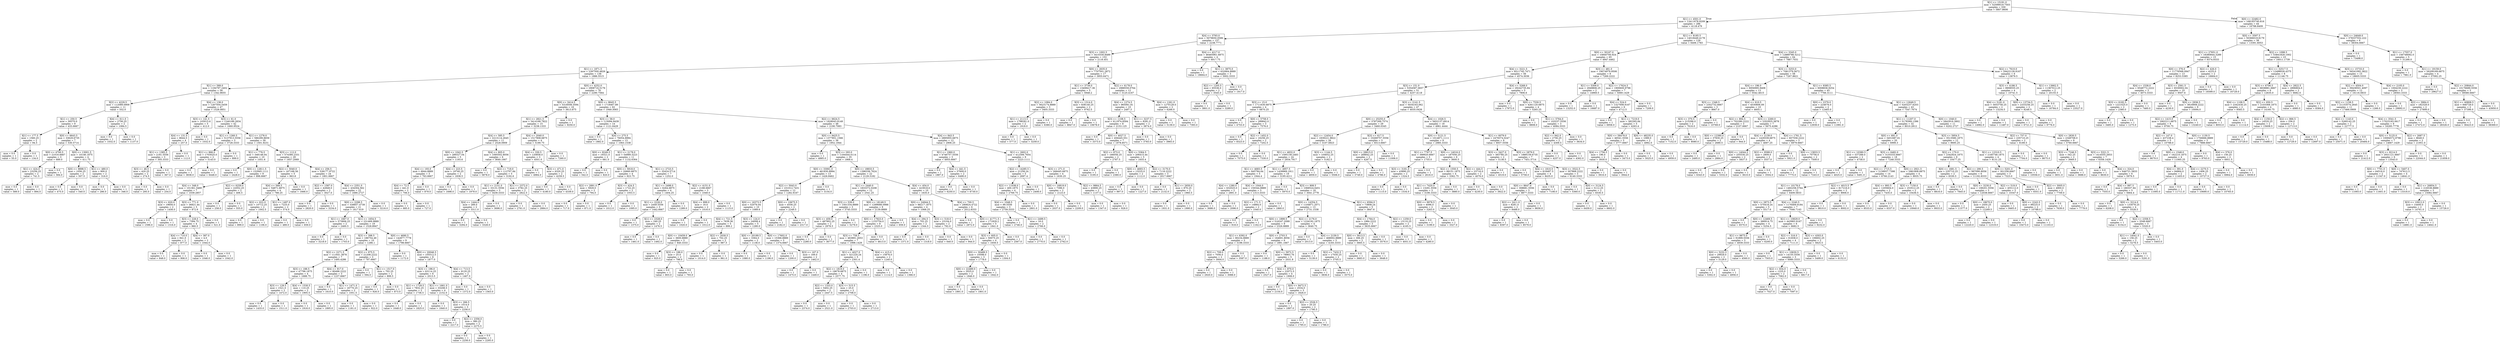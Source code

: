 digraph Tree {
node [shape=box] ;
0 [label="X[1] <= 15191.0\nmse = 52599019.7503\nsamples = 330\nvalue = 5807.8606"] ;
1 [label="X[1] <= 4501.0\nmse = 13411678.9209\nsamples = 286\nvalue = 4118.479"] ;
0 -> 1 [labeldistance=2.5, labelangle=45, headlabel="True"] ;
2 [label="X[4] <= 3793.0\nmse = 5079650.0586\nsamples = 157\nvalue = 2238.7771"] ;
1 -> 2 ;
3 [label="X[3] <= 1002.5\nmse = 3410330.8489\nsamples = 153\nvalue = 2116.451"] ;
2 -> 3 ;
4 [label="X[1] <= 1871.5\nmse = 2397500.4826\nsamples = 136\nvalue = 1886.5515"] ;
3 -> 4 ;
5 [label="X[1] <= 589.0\nmse = 1194797.2402\nsamples = 58\nvalue = 1342.9655"] ;
4 -> 5 ;
6 [label="X[2] <= 4229.5\nmse = 112089.0909\nsamples = 11\nvalue = 552.0"] ;
5 -> 6 ;
7 [label="X[1] <= 250.5\nmse = 59370.0\nsamples = 9\nvalue = 433.6667"] ;
6 -> 7 ;
8 [label="X[1] <= 177.5\nmse = 1560.25\nsamples = 2\nvalue = 94.5"] ;
7 -> 8 ;
9 [label="mse = 0.0\nsamples = 1\nvalue = 55.0"] ;
8 -> 9 ;
10 [label="mse = 0.0\nsamples = 1\nvalue = 134.0"] ;
8 -> 10 ;
11 [label="X[0] <= 6643.5\nmse = 33629.6735\nsamples = 7\nvalue = 530.5714"] ;
7 -> 11 ;
12 [label="X[0] <= 4700.5\nmse = 21016.6667\nsamples = 3\nvalue = 689.0"] ;
11 -> 12 ;
13 [label="X[1] <= 424.0\nmse = 23256.25\nsamples = 2\nvalue = 741.5"] ;
12 -> 13 ;
14 [label="mse = 0.0\nsamples = 1\nvalue = 589.0"] ;
13 -> 14 ;
15 [label="mse = 0.0\nsamples = 1\nvalue = 894.0"] ;
13 -> 15 ;
16 [label="mse = 0.0\nsamples = 1\nvalue = 584.0"] ;
12 -> 16 ;
17 [label="X[0] <= 13001.5\nmse = 10146.1875\nsamples = 4\nvalue = 411.75"] ;
11 -> 17 ;
18 [label="X[0] <= 9898.5\nmse = 1056.25\nsamples = 2\nvalue = 507.5"] ;
17 -> 18 ;
19 [label="mse = 0.0\nsamples = 1\nvalue = 475.0"] ;
18 -> 19 ;
20 [label="mse = 0.0\nsamples = 1\nvalue = 540.0"] ;
18 -> 20 ;
21 [label="X[1] <= 480.0\nmse = 900.0\nsamples = 2\nvalue = 316.0"] ;
17 -> 21 ;
22 [label="mse = 0.0\nsamples = 1\nvalue = 286.0"] ;
21 -> 22 ;
23 [label="mse = 0.0\nsamples = 1\nvalue = 346.0"] ;
21 -> 23 ;
24 [label="X[4] <= 611.0\nmse = 2756.25\nsamples = 2\nvalue = 1084.5"] ;
6 -> 24 ;
25 [label="mse = 0.0\nsamples = 1\nvalue = 1032.0"] ;
24 -> 25 ;
26 [label="mse = 0.0\nsamples = 1\nvalue = 1137.0"] ;
24 -> 26 ;
27 [label="X[4] <= 138.0\nmse = 1267504.5459\nsamples = 47\nvalue = 1528.0851"] ;
5 -> 27 ;
28 [label="X[3] <= 141.5\nmse = 103015.6\nsamples = 5\nvalue = 412.0"] ;
27 -> 28 ;
29 [label="X[4] <= 131.0\nmse = 8644.5\nsamples = 4\nvalue = 257.0"] ;
28 -> 29 ;
30 [label="X[1] <= 1385.5\nmse = 2181.5556\nsamples = 3\nvalue = 305.3333"] ;
29 -> 30 ;
31 [label="X[3] <= 48.5\nmse = 420.25\nsamples = 2\nvalue = 274.5"] ;
30 -> 31 ;
32 [label="mse = 0.0\nsamples = 1\nvalue = 295.0"] ;
31 -> 32 ;
33 [label="mse = 0.0\nsamples = 1\nvalue = 254.0"] ;
31 -> 33 ;
34 [label="mse = 0.0\nsamples = 1\nvalue = 367.0"] ;
30 -> 34 ;
35 [label="mse = 0.0\nsamples = 1\nvalue = 112.0"] ;
29 -> 35 ;
36 [label="mse = 0.0\nsamples = 1\nvalue = 1032.0"] ;
28 -> 36 ;
37 [label="X[3] <= 61.0\nmse = 1240189.2834\nsamples = 42\nvalue = 1660.9524"] ;
27 -> 37 ;
38 [label="X[1] <= 1260.5\nmse = 5137913.5556\nsamples = 3\nvalue = 3728.3333"] ;
37 -> 38 ;
39 [label="X[1] <= 866.0\nmse = 1703025.0\nsamples = 2\nvalue = 5143.0"] ;
38 -> 39 ;
40 [label="mse = 0.0\nsamples = 1\nvalue = 3838.0"] ;
39 -> 40 ;
41 [label="mse = 0.0\nsamples = 1\nvalue = 6448.0"] ;
39 -> 41 ;
42 [label="mse = 0.0\nsamples = 1\nvalue = 899.0"] ;
38 -> 42 ;
43 [label="X[1] <= 1278.0\nmse = 586299.8659\nsamples = 39\nvalue = 1501.9231"] ;
37 -> 43 ;
44 [label="X[1] <= 776.5\nmse = 348148.04\nsamples = 10\nvalue = 1051.6"] ;
43 -> 44 ;
45 [label="mse = 0.0\nsamples = 1\nvalue = 2428.0"] ;
44 -> 45 ;
46 [label="X[0] <= 12811.5\nmse = 152945.1111\nsamples = 9\nvalue = 898.6667"] ;
44 -> 46 ;
47 [label="X[4] <= 348.0\nmse = 101361.3469\nsamples = 7\nvalue = 1039.2857"] ;
46 -> 47 ;
48 [label="X[3] <= 620.0\nmse = 19600.0\nsamples = 2\nvalue = 1456.0"] ;
47 -> 48 ;
49 [label="mse = 0.0\nsamples = 1\nvalue = 1596.0"] ;
48 -> 49 ;
50 [label="mse = 0.0\nsamples = 1\nvalue = 1316.0"] ;
48 -> 50 ;
51 [label="X[3] <= 771.0\nmse = 36821.44\nsamples = 5\nvalue = 872.6"] ;
47 -> 51 ;
52 [label="X[3] <= 228.0\nmse = 7394.75\nsamples = 4\nvalue = 960.5"] ;
51 -> 52 ;
53 [label="X[4] <= 710.0\nmse = 841.0\nsamples = 2\nvalue = 877.0"] ;
52 -> 53 ;
54 [label="mse = 0.0\nsamples = 1\nvalue = 848.0"] ;
53 -> 54 ;
55 [label="mse = 0.0\nsamples = 1\nvalue = 906.0"] ;
53 -> 55 ;
56 [label="X[4] <= 387.0\nmse = 4.0\nsamples = 2\nvalue = 1044.0"] ;
52 -> 56 ;
57 [label="mse = 0.0\nsamples = 1\nvalue = 1046.0"] ;
56 -> 57 ;
58 [label="mse = 0.0\nsamples = 1\nvalue = 1042.0"] ;
56 -> 58 ;
59 [label="mse = 0.0\nsamples = 1\nvalue = 521.0"] ;
51 -> 59 ;
60 [label="X[2] <= 6259.0\nmse = 22052.25\nsamples = 2\nvalue = 406.5"] ;
46 -> 60 ;
61 [label="mse = 0.0\nsamples = 1\nvalue = 258.0"] ;
60 -> 61 ;
62 [label="mse = 0.0\nsamples = 1\nvalue = 555.0"] ;
60 -> 62 ;
63 [label="X[3] <= 112.0\nmse = 574380.2331\nsamples = 29\nvalue = 1657.2069"] ;
43 -> 63 ;
64 [label="X[2] <= 5040.0\nmse = 167168.56\nsamples = 5\nvalue = 963.8"] ;
63 -> 64 ;
65 [label="X[4] <= 568.5\nmse = 54871.6875\nsamples = 4\nvalue = 788.25"] ;
64 -> 65 ;
66 [label="X[2] <= 622.0\nmse = 10712.25\nsamples = 2\nvalue = 1002.5"] ;
65 -> 66 ;
67 [label="mse = 0.0\nsamples = 1\nvalue = 899.0"] ;
66 -> 67 ;
68 [label="mse = 0.0\nsamples = 1\nvalue = 1106.0"] ;
66 -> 68 ;
69 [label="X[1] <= 1497.0\nmse = 7225.0\nsamples = 2\nvalue = 574.0"] ;
65 -> 69 ;
70 [label="mse = 0.0\nsamples = 1\nvalue = 489.0"] ;
69 -> 70 ;
71 [label="mse = 0.0\nsamples = 1\nvalue = 659.0"] ;
69 -> 71 ;
72 [label="mse = 0.0\nsamples = 1\nvalue = 1666.0"] ;
64 -> 72 ;
73 [label="X[4] <= 256.5\nmse = 538177.9722\nsamples = 24\nvalue = 1801.6667"] ;
63 -> 73 ;
74 [label="X[2] <= 1587.0\nmse = 42849.0\nsamples = 2\nvalue = 3027.0"] ;
73 -> 74 ;
75 [label="mse = 0.0\nsamples = 1\nvalue = 2820.0"] ;
74 -> 75 ;
76 [label="mse = 0.0\nsamples = 1\nvalue = 3234.0"] ;
74 -> 76 ;
77 [label="X[4] <= 2351.0\nmse = 434304.562\nsamples = 22\nvalue = 1690.2727"] ;
73 -> 77 ;
78 [label="X[0] <= 2298.5\nmse = 338857.4739\nsamples = 21\nvalue = 1617.619"] ;
77 -> 78 ;
79 [label="X[1] <= 1667.0\nmse = 573806.25\nsamples = 2\nvalue = 2460.5"] ;
78 -> 79 ;
80 [label="mse = 0.0\nsamples = 1\nvalue = 3218.0"] ;
79 -> 80 ;
81 [label="mse = 0.0\nsamples = 1\nvalue = 1703.0"] ;
79 -> 81 ;
82 [label="X[1] <= 1654.5\nmse = 231469.9889\nsamples = 19\nvalue = 1528.8947"] ;
78 -> 82 ;
83 [label="X[3] <= 398.5\nmse = 186754.49\nsamples = 10\nvalue = 1286.1"] ;
82 -> 83 ;
84 [label="X[2] <= 2271.5\nmse = 111641.3878\nsamples = 7\nvalue = 1495.4286"] ;
83 -> 84 ;
85 [label="X[3] <= 188.5\nmse = 47796.1875\nsamples = 4\nvalue = 1688.75"] ;
84 -> 85 ;
86 [label="X[3] <= 129.5\nmse = 1521.0\nsamples = 2\nvalue = 1472.0"] ;
85 -> 86 ;
87 [label="mse = 0.0\nsamples = 1\nvalue = 1433.0"] ;
86 -> 87 ;
88 [label="mse = 0.0\nsamples = 1\nvalue = 1511.0"] ;
86 -> 88 ;
89 [label="X[4] <= 1530.5\nmse = 110.25\nsamples = 2\nvalue = 1905.5"] ;
85 -> 89 ;
90 [label="mse = 0.0\nsamples = 1\nvalue = 1916.0"] ;
89 -> 90 ;
91 [label="mse = 0.0\nsamples = 1\nvalue = 1895.0"] ;
89 -> 91 ;
92 [label="X[4] <= 917.0\nmse = 80496.2222\nsamples = 3\nvalue = 1237.6667"] ;
84 -> 92 ;
93 [label="mse = 0.0\nsamples = 1\nvalue = 1610.0"] ;
92 -> 93 ;
94 [label="X[1] <= 1471.0\nmse = 16770.25\nsamples = 2\nvalue = 1051.5"] ;
92 -> 94 ;
95 [label="mse = 0.0\nsamples = 1\nvalue = 1181.0"] ;
94 -> 95 ;
96 [label="mse = 0.0\nsamples = 1\nvalue = 922.0"] ;
94 -> 96 ;
97 [label="X[2] <= 975.5\nmse = 21208.2222\nsamples = 3\nvalue = 797.6667"] ;
83 -> 97 ;
98 [label="mse = 0.0\nsamples = 1\nvalue = 594.0"] ;
97 -> 98 ;
99 [label="X[1] <= 1517.0\nmse = 702.25\nsamples = 2\nvalue = 899.5"] ;
97 -> 99 ;
100 [label="mse = 0.0\nsamples = 1\nvalue = 926.0"] ;
99 -> 100 ;
101 [label="mse = 0.0\nsamples = 1\nvalue = 873.0"] ;
99 -> 101 ;
102 [label="X[0] <= 4690.5\nmse = 142877.7778\nsamples = 9\nvalue = 1798.6667"] ;
82 -> 102 ;
103 [label="mse = 0.0\nsamples = 1\nvalue = 1172.0"] ;
102 -> 103 ;
104 [label="X[0] <= 20046.5\nmse = 105512.5\nsamples = 8\nvalue = 1877.0"] ;
102 -> 104 ;
105 [label="X[3] <= 196.0\nmse = 63114.25\nsamples = 6\nvalue = 2013.5"] ;
104 -> 105 ;
106 [label="X[1] <= 1729.5\nmse = 7832.25\nsamples = 2\nvalue = 1736.5"] ;
105 -> 106 ;
107 [label="mse = 0.0\nsamples = 1\nvalue = 1648.0"] ;
106 -> 107 ;
108 [label="mse = 0.0\nsamples = 1\nvalue = 1825.0"] ;
106 -> 108 ;
109 [label="X[1] <= 1661.0\nmse = 33208.5\nsamples = 4\nvalue = 2152.0"] ;
105 -> 109 ;
110 [label="mse = 0.0\nsamples = 1\nvalue = 1840.0"] ;
109 -> 110 ;
111 [label="X[3] <= 266.5\nmse = 1014.0\nsamples = 3\nvalue = 2256.0"] ;
109 -> 111 ;
112 [label="mse = 0.0\nsamples = 1\nvalue = 2217.0"] ;
111 -> 112 ;
113 [label="X[2] <= 2356.0\nmse = 380.25\nsamples = 2\nvalue = 2275.5"] ;
111 -> 113 ;
114 [label="mse = 0.0\nsamples = 1\nvalue = 2256.0"] ;
113 -> 114 ;
115 [label="mse = 0.0\nsamples = 1\nvalue = 2295.0"] ;
113 -> 115 ;
116 [label="X[4] <= 713.5\nmse = 9120.25\nsamples = 2\nvalue = 1467.5"] ;
104 -> 116 ;
117 [label="mse = 0.0\nsamples = 1\nvalue = 1372.0"] ;
116 -> 117 ;
118 [label="mse = 0.0\nsamples = 1\nvalue = 1563.0"] ;
116 -> 118 ;
119 [label="mse = 0.0\nsamples = 1\nvalue = 3216.0"] ;
77 -> 119 ;
120 [label="X[0] <= 4252.0\nmse = 2908716.5176\nsamples = 78\nvalue = 2290.7564"] ;
4 -> 120 ;
121 [label="X[0] <= 3414.5\nmse = 5318508.3594\nsamples = 16\nvalue = 3613.875"] ;
120 -> 121 ;
122 [label="X[1] <= 2821.5\nmse = 3414166.7822\nsamples = 15\nvalue = 3238.1333"] ;
121 -> 122 ;
123 [label="X[4] <= 585.5\nmse = 2213114.2645\nsamples = 11\nvalue = 2528.0909"] ;
122 -> 123 ;
124 [label="X[0] <= 1042.5\nmse = 289327.04\nsamples = 5\nvalue = 1193.6"] ;
123 -> 124 ;
125 [label="X[4] <= 193.0\nmse = 6944.8889\nsamples = 3\nvalue = 763.6667"] ;
124 -> 125 ;
126 [label="X[4] <= 72.5\nmse = 441.0\nsamples = 2\nvalue = 706.0"] ;
125 -> 126 ;
127 [label="mse = 0.0\nsamples = 1\nvalue = 685.0"] ;
126 -> 127 ;
128 [label="mse = 0.0\nsamples = 1\nvalue = 727.0"] ;
126 -> 128 ;
129 [label="mse = 0.0\nsamples = 1\nvalue = 879.0"] ;
125 -> 129 ;
130 [label="X[4] <= 223.5\nmse = 19740.25\nsamples = 2\nvalue = 1838.5"] ;
124 -> 130 ;
131 [label="mse = 0.0\nsamples = 1\nvalue = 1698.0"] ;
130 -> 131 ;
132 [label="mse = 0.0\nsamples = 1\nvalue = 1979.0"] ;
130 -> 132 ;
133 [label="X[4] <= 805.0\nmse = 1095502.8056\nsamples = 6\nvalue = 3640.1667"] ;
123 -> 133 ;
134 [label="mse = 0.0\nsamples = 1\nvalue = 5878.0"] ;
133 -> 134 ;
135 [label="X[2] <= 719.0\nmse = 112707.84\nsamples = 5\nvalue = 3192.6"] ;
133 -> 135 ;
136 [label="X[1] <= 2151.0\nmse = 33131.5556\nsamples = 3\nvalue = 3439.3333"] ;
135 -> 136 ;
137 [label="X[4] <= 1444.0\nmse = 289.0\nsamples = 2\nvalue = 3311.0"] ;
136 -> 137 ;
138 [label="mse = 0.0\nsamples = 1\nvalue = 3294.0"] ;
137 -> 138 ;
139 [label="mse = 0.0\nsamples = 1\nvalue = 3328.0"] ;
137 -> 139 ;
140 [label="mse = 0.0\nsamples = 1\nvalue = 3696.0"] ;
136 -> 140 ;
141 [label="X[1] <= 2372.0\nmse = 3782.25\nsamples = 2\nvalue = 2822.5"] ;
135 -> 141 ;
142 [label="mse = 0.0\nsamples = 1\nvalue = 2761.0"] ;
141 -> 142 ;
143 [label="mse = 0.0\nsamples = 1\nvalue = 2884.0"] ;
141 -> 143 ;
144 [label="X[4] <= 2040.0\nmse = 1517908.6875\nsamples = 4\nvalue = 5190.75"] ;
122 -> 144 ;
145 [label="X[4] <= 330.5\nmse = 120858.0\nsamples = 3\nvalue = 4501.0"] ;
144 -> 145 ;
146 [label="mse = 0.0\nsamples = 1\nvalue = 4984.0"] ;
145 -> 146 ;
147 [label="X[3] <= 471.0\nmse = 6320.25\nsamples = 2\nvalue = 4259.5"] ;
145 -> 147 ;
148 [label="mse = 0.0\nsamples = 1\nvalue = 4180.0"] ;
147 -> 148 ;
149 [label="mse = 0.0\nsamples = 1\nvalue = 4339.0"] ;
147 -> 149 ;
150 [label="mse = 0.0\nsamples = 1\nvalue = 7260.0"] ;
144 -> 150 ;
151 [label="mse = 0.0\nsamples = 1\nvalue = 9250.0"] ;
121 -> 151 ;
152 [label="X[0] <= 8645.5\nmse = 1718467.89\nsamples = 62\nvalue = 1949.3065"] ;
120 -> 152 ;
153 [label="X[3] <= 58.0\nmse = 115094.9439\nsamples = 14\nvalue = 1121.6429"] ;
152 -> 153 ;
154 [label="mse = 0.0\nsamples = 1\nvalue = 1882.0"] ;
153 -> 154 ;
155 [label="X[4] <= 275.5\nmse = 76054.8994\nsamples = 13\nvalue = 1063.1538"] ;
153 -> 155 ;
156 [label="X[0] <= 8249.5\nmse = 19321.0\nsamples = 2\nvalue = 681.0"] ;
155 -> 156 ;
157 [label="mse = 0.0\nsamples = 1\nvalue = 542.0"] ;
156 -> 157 ;
158 [label="mse = 0.0\nsamples = 1\nvalue = 820.0"] ;
156 -> 158 ;
159 [label="X[1] <= 2178.0\nmse = 54989.3223\nsamples = 11\nvalue = 1132.6364"] ;
155 -> 159 ;
160 [label="X[0] <= 5918.0\nmse = 20660.6875\nsamples = 4\nvalue = 923.75"] ;
159 -> 160 ;
161 [label="X[2] <= 2891.0\nmse = 5929.0\nsamples = 2\nvalue = 794.0"] ;
160 -> 161 ;
162 [label="mse = 0.0\nsamples = 1\nvalue = 717.0"] ;
161 -> 162 ;
163 [label="mse = 0.0\nsamples = 1\nvalue = 871.0"] ;
161 -> 163 ;
164 [label="X[3] <= 424.5\nmse = 1722.25\nsamples = 2\nvalue = 1053.5"] ;
160 -> 164 ;
165 [label="mse = 0.0\nsamples = 1\nvalue = 1012.0"] ;
164 -> 165 ;
166 [label="mse = 0.0\nsamples = 1\nvalue = 1095.0"] ;
164 -> 166 ;
167 [label="X[1] <= 2723.5\nmse = 35424.5714\nsamples = 7\nvalue = 1252.0"] ;
159 -> 167 ;
168 [label="X[1] <= 2498.0\nmse = 6264.6875\nsamples = 4\nvalue = 1404.25"] ;
167 -> 168 ;
169 [label="X[1] <= 2226.0\nmse = 2449.5556\nsamples = 3\nvalue = 1442.6667"] ;
168 -> 169 ;
170 [label="mse = 0.0\nsamples = 1\nvalue = 1375.0"] ;
169 -> 170 ;
171 [label="X[1] <= 2328.0\nmse = 240.25\nsamples = 2\nvalue = 1476.5"] ;
169 -> 171 ;
172 [label="mse = 0.0\nsamples = 1\nvalue = 1461.0"] ;
171 -> 172 ;
173 [label="mse = 0.0\nsamples = 1\nvalue = 1492.0"] ;
171 -> 173 ;
174 [label="mse = 0.0\nsamples = 1\nvalue = 1289.0"] ;
168 -> 174 ;
175 [label="X[2] <= 4151.0\nmse = 2188.6667\nsamples = 3\nvalue = 1049.0"] ;
167 -> 175 ;
176 [label="X[4] <= 899.0\nmse = 16.0\nsamples = 2\nvalue = 1016.0"] ;
175 -> 176 ;
177 [label="mse = 0.0\nsamples = 1\nvalue = 1020.0"] ;
176 -> 177 ;
178 [label="mse = 0.0\nsamples = 1\nvalue = 1012.0"] ;
176 -> 178 ;
179 [label="mse = 0.0\nsamples = 1\nvalue = 1115.0"] ;
175 -> 179 ;
180 [label="X[2] <= 6624.5\nmse = 1928043.9149\nsamples = 48\nvalue = 2190.7083"] ;
152 -> 180 ;
181 [label="X[0] <= 9425.5\nmse = 1377851.1566\nsamples = 36\nvalue = 1952.1944"] ;
180 -> 181 ;
182 [label="mse = 0.0\nsamples = 1\nvalue = 4885.0"] ;
181 -> 182 ;
183 [label="X[3] <= 293.0\nmse = 1164444.0114\nsamples = 35\nvalue = 1868.4"] ;
181 -> 183 ;
184 [label="X[0] <= 33061.0\nmse = 461830.8994\nsamples = 13\nvalue = 1426.8462"] ;
183 -> 184 ;
185 [label="X[2] <= 5043.0\nmse = 231012.7431\nsamples = 12\nvalue = 1282.9167"] ;
184 -> 185 ;
186 [label="X[0] <= 16373.5\nmse = 52076.04\nsamples = 10\nvalue = 1089.6"] ;
185 -> 186 ;
187 [label="X[4] <= 721.5\nmse = 7639.36\nsamples = 5\nvalue = 899.2"] ;
186 -> 187 ;
188 [label="X[0] <= 10459.0\nmse = 3600.8889\nsamples = 3\nvalue = 840.3333"] ;
187 -> 188 ;
189 [label="mse = 0.0\nsamples = 1\nvalue = 925.0"] ;
188 -> 189 ;
190 [label="X[3] <= 188.0\nmse = 25.0\nsamples = 2\nvalue = 798.0"] ;
188 -> 190 ;
191 [label="mse = 0.0\nsamples = 1\nvalue = 803.0"] ;
190 -> 191 ;
192 [label="mse = 0.0\nsamples = 1\nvalue = 793.0"] ;
190 -> 192 ;
193 [label="X[2] <= 2030.5\nmse = 702.25\nsamples = 2\nvalue = 987.5"] ;
187 -> 193 ;
194 [label="mse = 0.0\nsamples = 1\nvalue = 1014.0"] ;
193 -> 194 ;
195 [label="mse = 0.0\nsamples = 1\nvalue = 961.0"] ;
193 -> 195 ;
196 [label="X[3] <= 124.0\nmse = 24008.4\nsamples = 5\nvalue = 1280.0"] ;
186 -> 196 ;
197 [label="X[0] <= 20189.5\nmse = 3364.0\nsamples = 2\nvalue = 1138.0"] ;
196 -> 197 ;
198 [label="mse = 0.0\nsamples = 1\nvalue = 1080.0"] ;
197 -> 198 ;
199 [label="mse = 0.0\nsamples = 1\nvalue = 1196.0"] ;
197 -> 199 ;
200 [label="X[0] <= 17602.0\nmse = 15366.8889\nsamples = 3\nvalue = 1374.6667"] ;
196 -> 200 ;
201 [label="mse = 0.0\nsamples = 1\nvalue = 1200.0"] ;
200 -> 201 ;
202 [label="X[3] <= 167.0\nmse = 169.0\nsamples = 2\nvalue = 1462.0"] ;
200 -> 202 ;
203 [label="mse = 0.0\nsamples = 1\nvalue = 1475.0"] ;
202 -> 203 ;
204 [label="mse = 0.0\nsamples = 1\nvalue = 1449.0"] ;
202 -> 204 ;
205 [label="X[0] <= 10675.5\nmse = 4556.25\nsamples = 2\nvalue = 2249.5"] ;
185 -> 205 ;
206 [label="mse = 0.0\nsamples = 1\nvalue = 2182.0"] ;
205 -> 206 ;
207 [label="mse = 0.0\nsamples = 1\nvalue = 2317.0"] ;
205 -> 207 ;
208 [label="mse = 0.0\nsamples = 1\nvalue = 3154.0"] ;
184 -> 208 ;
209 [label="X[0] <= 18833.5\nmse = 1396336.7624\nsamples = 22\nvalue = 2129.3182"] ;
183 -> 209 ;
210 [label="X[1] <= 2440.0\nmse = 1833372.0208\nsamples = 12\nvalue = 2541.25"] ;
209 -> 210 ;
211 [label="X[3] <= 539.0\nmse = 1501334.8889\nsamples = 3\nvalue = 3745.3333"] ;
210 -> 211 ;
212 [label="X[3] <= 459.0\nmse = 487902.25\nsamples = 2\nvalue = 2978.5"] ;
211 -> 212 ;
213 [label="mse = 0.0\nsamples = 1\nvalue = 2280.0"] ;
212 -> 213 ;
214 [label="mse = 0.0\nsamples = 1\nvalue = 3677.0"] ;
212 -> 214 ;
215 [label="mse = 0.0\nsamples = 1\nvalue = 5279.0"] ;
211 -> 215 ;
216 [label="X[0] <= 18149.5\nmse = 1299688.0988\nsamples = 9\nvalue = 2139.8889"] ;
210 -> 216 ;
217 [label="X[0] <= 17923.0\nmse = 1153754.0\nsamples = 8\nvalue = 2325.0"] ;
216 -> 217 ;
218 [label="X[3] <= 758.5\nmse = 463891.2653\nsamples = 7\nvalue = 1998.1429"] ;
217 -> 218 ;
219 [label="X[1] <= 4027.0\nmse = 321220.24\nsamples = 5\nvalue = 2301.4"] ;
218 -> 219 ;
220 [label="X[2] <= 1819.0\nmse = 19678.6875\nsamples = 4\nvalue = 2577.75"] ;
219 -> 220 ;
221 [label="X[2] <= 1333.0\nmse = 5402.25\nsamples = 2\nvalue = 2447.5"] ;
220 -> 221 ;
222 [label="mse = 0.0\nsamples = 1\nvalue = 2374.0"] ;
221 -> 222 ;
223 [label="mse = 0.0\nsamples = 1\nvalue = 2521.0"] ;
221 -> 223 ;
224 [label="X[3] <= 515.5\nmse = 25.0\nsamples = 2\nvalue = 2708.0"] ;
220 -> 224 ;
225 [label="mse = 0.0\nsamples = 1\nvalue = 2703.0"] ;
224 -> 225 ;
226 [label="mse = 0.0\nsamples = 1\nvalue = 2713.0"] ;
224 -> 226 ;
227 [label="mse = 0.0\nsamples = 1\nvalue = 1196.0"] ;
219 -> 227 ;
228 [label="X[4] <= 415.0\nmse = 15876.0\nsamples = 2\nvalue = 1240.0"] ;
218 -> 228 ;
229 [label="mse = 0.0\nsamples = 1\nvalue = 1114.0"] ;
228 -> 229 ;
230 [label="mse = 0.0\nsamples = 1\nvalue = 1366.0"] ;
228 -> 230 ;
231 [label="mse = 0.0\nsamples = 1\nvalue = 4613.0"] ;
217 -> 231 ;
232 [label="mse = 0.0\nsamples = 1\nvalue = 659.0"] ;
216 -> 232 ;
233 [label="X[4] <= 454.0\nmse = 423918.6\nsamples = 10\nvalue = 1635.0"] ;
209 -> 233 ;
234 [label="X[0] <= 24944.5\nmse = 88217.1875\nsamples = 4\nvalue = 1068.25"] ;
233 -> 234 ;
235 [label="X[4] <= 294.5\nmse = 702.25\nsamples = 2\nvalue = 1344.5"] ;
234 -> 235 ;
236 [label="mse = 0.0\nsamples = 1\nvalue = 1371.0"] ;
235 -> 236 ;
237 [label="mse = 0.0\nsamples = 1\nvalue = 1318.0"] ;
235 -> 237 ;
238 [label="X[3] <= 518.0\nmse = 23104.0\nsamples = 2\nvalue = 792.0"] ;
234 -> 238 ;
239 [label="mse = 0.0\nsamples = 1\nvalue = 640.0"] ;
238 -> 239 ;
240 [label="mse = 0.0\nsamples = 1\nvalue = 944.0"] ;
238 -> 240 ;
241 [label="X[4] <= 700.5\nmse = 290824.4722\nsamples = 6\nvalue = 2012.8333"] ;
233 -> 241 ;
242 [label="mse = 0.0\nsamples = 1\nvalue = 2872.0"] ;
241 -> 242 ;
243 [label="X[0] <= 41771.5\nmse = 171829.2\nsamples = 5\nvalue = 1841.0"] ;
241 -> 243 ;
244 [label="X[3] <= 605.0\nmse = 50075.25\nsamples = 4\nvalue = 1659.5"] ;
243 -> 244 ;
245 [label="X[0] <= 30489.5\nmse = 10598.0\nsamples = 3\nvalue = 1778.0"] ;
244 -> 245 ;
246 [label="X[0] <= 22489.0\nmse = 2025.0\nsamples = 2\nvalue = 1846.0"] ;
245 -> 246 ;
247 [label="mse = 0.0\nsamples = 1\nvalue = 1891.0"] ;
246 -> 247 ;
248 [label="mse = 0.0\nsamples = 1\nvalue = 1801.0"] ;
246 -> 248 ;
249 [label="mse = 0.0\nsamples = 1\nvalue = 1642.0"] ;
245 -> 249 ;
250 [label="mse = 0.0\nsamples = 1\nvalue = 1304.0"] ;
244 -> 250 ;
251 [label="mse = 0.0\nsamples = 1\nvalue = 2567.0"] ;
243 -> 251 ;
252 [label="X[4] <= 843.5\nmse = 2895955.6875\nsamples = 12\nvalue = 2906.25"] ;
180 -> 252 ;
253 [label="X[1] <= 1960.0\nmse = 4746757.5556\nsamples = 3\nvalue = 4955.6667"] ;
252 -> 253 ;
254 [label="mse = 0.0\nsamples = 1\nvalue = 1887.0"] ;
253 -> 254 ;
255 [label="X[4] <= 441.5\nmse = 57600.0\nsamples = 2\nvalue = 6490.0"] ;
253 -> 255 ;
256 [label="mse = 0.0\nsamples = 1\nvalue = 6250.0"] ;
255 -> 256 ;
257 [label="mse = 0.0\nsamples = 1\nvalue = 6730.0"] ;
255 -> 257 ;
258 [label="X[1] <= 2602.0\nmse = 412306.7654\nsamples = 9\nvalue = 2223.1111"] ;
252 -> 258 ;
259 [label="X[2] <= 14285.5\nmse = 21258.24\nsamples = 5\nvalue = 2697.4"] ;
258 -> 259 ;
260 [label="X[2] <= 11038.0\nmse = 400.1875\nsamples = 4\nvalue = 2769.75"] ;
259 -> 260 ;
261 [label="X[4] <= 1048.5\nmse = 99.5556\nsamples = 3\nvalue = 2759.3333"] ;
260 -> 261 ;
262 [label="mse = 0.0\nsamples = 1\nvalue = 2746.0"] ;
261 -> 262 ;
263 [label="X[1] <= 2499.5\nmse = 16.0\nsamples = 2\nvalue = 2766.0"] ;
261 -> 263 ;
264 [label="mse = 0.0\nsamples = 1\nvalue = 2770.0"] ;
263 -> 264 ;
265 [label="mse = 0.0\nsamples = 1\nvalue = 2762.0"] ;
263 -> 265 ;
266 [label="mse = 0.0\nsamples = 1\nvalue = 2801.0"] ;
260 -> 266 ;
267 [label="mse = 0.0\nsamples = 1\nvalue = 2408.0"] ;
259 -> 267 ;
268 [label="X[3] <= 271.0\nmse = 268445.6875\nsamples = 4\nvalue = 1630.25"] ;
258 -> 268 ;
269 [label="X[0] <= 16819.0\nmse = 7396.0\nsamples = 2\nvalue = 2123.0"] ;
268 -> 269 ;
270 [label="mse = 0.0\nsamples = 1\nvalue = 2037.0"] ;
269 -> 270 ;
271 [label="mse = 0.0\nsamples = 1\nvalue = 2209.0"] ;
269 -> 271 ;
272 [label="X[2] <= 9864.5\nmse = 43890.25\nsamples = 2\nvalue = 1137.5"] ;
268 -> 272 ;
273 [label="mse = 0.0\nsamples = 1\nvalue = 1347.0"] ;
272 -> 273 ;
274 [label="mse = 0.0\nsamples = 1\nvalue = 928.0"] ;
272 -> 274 ;
275 [label="X[0] <= 2635.0\nmse = 7707501.2872\nsamples = 17\nvalue = 3955.6471"] ;
3 -> 275 ;
276 [label="X[1] <= 3739.0\nmse = 13408417.36\nsamples = 5\nvalue = 5948.2"] ;
275 -> 276 ;
277 [label="X[2] <= 1084.0\nmse = 5623174.8889\nsamples = 3\nvalue = 3405.3333"] ;
276 -> 277 ;
278 [label="X[1] <= 2113.5\nmse = 1798281.0\nsamples = 2\nvalue = 1918.0"] ;
277 -> 278 ;
279 [label="mse = 0.0\nsamples = 1\nvalue = 577.0"] ;
278 -> 279 ;
280 [label="mse = 0.0\nsamples = 1\nvalue = 3259.0"] ;
278 -> 280 ;
281 [label="mse = 0.0\nsamples = 1\nvalue = 6380.0"] ;
277 -> 281 ;
282 [label="X[3] <= 1314.0\nmse = 838140.25\nsamples = 2\nvalue = 9762.5"] ;
276 -> 282 ;
283 [label="mse = 0.0\nsamples = 1\nvalue = 8847.0"] ;
282 -> 283 ;
284 [label="mse = 0.0\nsamples = 1\nvalue = 10678.0"] ;
282 -> 284 ;
285 [label="X[2] <= 6178.0\nmse = 2988559.0764\nsamples = 12\nvalue = 3125.4167"] ;
275 -> 285 ;
286 [label="X[4] <= 1274.5\nmse = 965061.81\nsamples = 10\nvalue = 2497.3"] ;
285 -> 286 ;
287 [label="X[3] <= 1108.5\nmse = 611974.8594\nsamples = 8\nvalue = 2153.125"] ;
286 -> 287 ;
288 [label="mse = 0.0\nsamples = 1\nvalue = 3373.0"] ;
287 -> 288 ;
289 [label="X[0] <= 4027.5\nmse = 456445.551\nsamples = 7\nvalue = 1978.8571"] ;
287 -> 289 ;
290 [label="X[2] <= 873.0\nmse = 166056.25\nsamples = 2\nvalue = 2787.5"] ;
289 -> 290 ;
291 [label="mse = 0.0\nsamples = 1\nvalue = 3195.0"] ;
290 -> 291 ;
292 [label="mse = 0.0\nsamples = 1\nvalue = 2380.0"] ;
290 -> 292 ;
293 [label="X[0] <= 5364.5\nmse = 206415.44\nsamples = 5\nvalue = 1655.4"] ;
289 -> 293 ;
294 [label="X[0] <= 4693.5\nmse = 13225.0\nsamples = 2\nvalue = 1112.0"] ;
293 -> 294 ;
295 [label="mse = 0.0\nsamples = 1\nvalue = 997.0"] ;
294 -> 295 ;
296 [label="mse = 0.0\nsamples = 1\nvalue = 1227.0"] ;
294 -> 296 ;
297 [label="X[2] <= 3170.0\nmse = 7116.2222\nsamples = 3\nvalue = 2017.6667"] ;
293 -> 297 ;
298 [label="mse = 0.0\nsamples = 1\nvalue = 2132.0"] ;
297 -> 298 ;
299 [label="X[1] <= 2650.0\nmse = 870.25\nsamples = 2\nvalue = 1960.5"] ;
297 -> 299 ;
300 [label="mse = 0.0\nsamples = 1\nvalue = 1931.0"] ;
299 -> 300 ;
301 [label="mse = 0.0\nsamples = 1\nvalue = 1990.0"] ;
299 -> 301 ;
302 [label="X[1] <= 3237.5\nmse = 8281.0\nsamples = 2\nvalue = 3874.0"] ;
286 -> 302 ;
303 [label="mse = 0.0\nsamples = 1\nvalue = 3783.0"] ;
302 -> 303 ;
304 [label="mse = 0.0\nsamples = 1\nvalue = 3965.0"] ;
302 -> 304 ;
305 [label="X[4] <= 1261.0\nmse = 1270129.0\nsamples = 2\nvalue = 6266.0"] ;
285 -> 305 ;
306 [label="mse = 0.0\nsamples = 1\nvalue = 5139.0"] ;
305 -> 306 ;
307 [label="mse = 0.0\nsamples = 1\nvalue = 7393.0"] ;
305 -> 307 ;
308 [label="X[4] <= 4217.0\nmse = 46465961.6875\nsamples = 4\nvalue = 6917.75"] ;
2 -> 308 ;
309 [label="mse = 0.0\nsamples = 1\nvalue = 18664.0"] ;
308 -> 309 ;
310 [label="X[1] <= 3875.0\nmse = 632664.8889\nsamples = 3\nvalue = 3002.3333"] ;
308 -> 310 ;
311 [label="X[2] <= 1205.5\nmse = 65536.0\nsamples = 2\nvalue = 3545.0"] ;
310 -> 311 ;
312 [label="mse = 0.0\nsamples = 1\nvalue = 3801.0"] ;
311 -> 312 ;
313 [label="mse = 0.0\nsamples = 1\nvalue = 3289.0"] ;
311 -> 313 ;
314 [label="mse = 0.0\nsamples = 1\nvalue = 1917.0"] ;
310 -> 314 ;
315 [label="X[1] <= 8185.5\nmse = 14018449.4178\nsamples = 129\nvalue = 6406.1783"] ;
1 -> 315 ;
316 [label="X[0] <= 30167.0\nmse = 10840700.924\nsamples = 65\nvalue = 4947.4462"] ;
315 -> 316 ;
317 [label="X[4] <= 3221.5\nmse = 8511745.7471\nsamples = 56\nvalue = 4574.3036"] ;
316 -> 317 ;
318 [label="X[3] <= 151.0\nmse = 5354587.0657\nsamples = 51\nvalue = 4257.4118"] ;
317 -> 318 ;
319 [label="X[3] <= 15.0\nmse = 1711630.6875\nsamples = 4\nvalue = 6870.25"] ;
318 -> 319 ;
320 [label="mse = 0.0\nsamples = 1\nvalue = 4753.0"] ;
319 -> 320 ;
321 [label="X[0] <= 5758.0\nmse = 289842.0\nsamples = 3\nvalue = 7576.0"] ;
319 -> 321 ;
322 [label="mse = 0.0\nsamples = 1\nvalue = 8323.0"] ;
321 -> 322 ;
323 [label="X[2] <= 1452.0\nmse = 16256.25\nsamples = 2\nvalue = 7202.5"] ;
321 -> 323 ;
324 [label="mse = 0.0\nsamples = 1\nvalue = 7075.0"] ;
323 -> 324 ;
325 [label="mse = 0.0\nsamples = 1\nvalue = 7330.0"] ;
323 -> 325 ;
326 [label="X[3] <= 2141.5\nmse = 5034163.062\nsamples = 47\nvalue = 4035.0426"] ;
318 -> 326 ;
327 [label="X[0] <= 25255.0\nmse = 3787269.7574\nsamples = 29\nvalue = 3460.0345"] ;
326 -> 327 ;
328 [label="X[2] <= 12454.0\nmse = 1839221.9822\nsamples = 26\nvalue = 3107.6923"] ;
327 -> 328 ;
329 [label="X[1] <= 4832.0\nmse = 1595139.2483\nsamples = 24\nvalue = 2934.7917"] ;
328 -> 329 ;
330 [label="X[1] <= 4683.5\nmse = 945784.64\nsamples = 5\nvalue = 1944.4"] ;
329 -> 330 ;
331 [label="X[4] <= 1280.0\nmse = 632025.0\nsamples = 2\nvalue = 2891.0"] ;
330 -> 331 ;
332 [label="mse = 0.0\nsamples = 1\nvalue = 3686.0"] ;
331 -> 332 ;
333 [label="mse = 0.0\nsamples = 1\nvalue = 2096.0"] ;
331 -> 333 ;
334 [label="X[4] <= 1044.0\nmse = 159344.8889\nsamples = 3\nvalue = 1313.3333"] ;
330 -> 334 ;
335 [label="X[2] <= 171.5\nmse = 14884.0\nsamples = 2\nvalue = 1040.0"] ;
334 -> 335 ;
336 [label="mse = 0.0\nsamples = 1\nvalue = 918.0"] ;
335 -> 336 ;
337 [label="mse = 0.0\nsamples = 1\nvalue = 1162.0"] ;
335 -> 337 ;
338 [label="mse = 0.0\nsamples = 1\nvalue = 1860.0"] ;
334 -> 338 ;
339 [label="X[1] <= 4957.5\nmse = 1439969.1911\nsamples = 19\nvalue = 3195.4211"] ;
329 -> 339 ;
340 [label="mse = 0.0\nsamples = 1\nvalue = 5970.0"] ;
339 -> 340 ;
341 [label="X[3] <= 908.5\nmse = 1068524.6451\nsamples = 18\nvalue = 3041.2778"] ;
339 -> 341 ;
342 [label="X[0] <= 14354.5\nmse = 1104871.2071\nsamples = 13\nvalue = 2731.1538"] ;
341 -> 342 ;
343 [label="X[0] <= 1899.5\nmse = 516247.2099\nsamples = 9\nvalue = 2326.8889"] ;
342 -> 343 ;
344 [label="X[1] <= 6392.0\nmse = 80234.8889\nsamples = 3\nvalue = 3198.3333"] ;
343 -> 344 ;
345 [label="X[2] <= 709.0\nmse = 7056.0\nsamples = 2\nvalue = 3004.0"] ;
344 -> 345 ;
346 [label="mse = 0.0\nsamples = 1\nvalue = 2920.0"] ;
345 -> 346 ;
347 [label="mse = 0.0\nsamples = 1\nvalue = 3088.0"] ;
345 -> 347 ;
348 [label="mse = 0.0\nsamples = 1\nvalue = 3587.0"] ;
344 -> 348 ;
349 [label="X[0] <= 2703.5\nmse = 164691.8056\nsamples = 6\nvalue = 1891.1667"] ;
343 -> 349 ;
350 [label="mse = 0.0\nsamples = 1\nvalue = 1188.0"] ;
349 -> 350 ;
351 [label="X[0] <= 5972.5\nmse = 78963.76\nsamples = 5\nvalue = 2031.8"] ;
349 -> 351 ;
352 [label="mse = 0.0\nsamples = 1\nvalue = 2527.0"] ;
351 -> 352 ;
353 [label="X[4] <= 870.0\nmse = 22072.5\nsamples = 4\nvalue = 1908.0"] ;
351 -> 353 ;
354 [label="mse = 0.0\nsamples = 1\nvalue = 2154.0"] ;
353 -> 354 ;
355 [label="X[0] <= 9472.5\nmse = 2534.0\nsamples = 3\nvalue = 1826.0"] ;
353 -> 355 ;
356 [label="mse = 0.0\nsamples = 1\nvalue = 1897.0"] ;
355 -> 356 ;
357 [label="X[2] <= 2526.5\nmse = 20.25\nsamples = 2\nvalue = 1790.5"] ;
355 -> 357 ;
358 [label="mse = 0.0\nsamples = 1\nvalue = 1795.0"] ;
357 -> 358 ;
359 [label="mse = 0.0\nsamples = 1\nvalue = 1786.0"] ;
357 -> 359 ;
360 [label="X[2] <= 2176.0\nmse = 1234192.1875\nsamples = 4\nvalue = 3640.75"] ;
342 -> 360 ;
361 [label="mse = 0.0\nsamples = 1\nvalue = 2013.0"] ;
360 -> 361 ;
362 [label="X[4] <= 2159.5\nmse = 468002.8889\nsamples = 3\nvalue = 4183.3333"] ;
360 -> 362 ;
363 [label="mse = 0.0\nsamples = 1\nvalue = 5139.0"] ;
362 -> 363 ;
364 [label="X[2] <= 7432.5\nmse = 17030.25\nsamples = 2\nvalue = 3705.5"] ;
362 -> 364 ;
365 [label="mse = 0.0\nsamples = 1\nvalue = 3836.0"] ;
364 -> 365 ;
366 [label="mse = 0.0\nsamples = 1\nvalue = 3575.0"] ;
364 -> 366 ;
367 [label="X[1] <= 6594.0\nmse = 73808.24\nsamples = 5\nvalue = 3847.6"] ;
341 -> 367 ;
368 [label="X[4] <= 1764.0\nmse = 1984.2222\nsamples = 3\nvalue = 3635.6667"] ;
367 -> 368 ;
369 [label="X[0] <= 5613.5\nmse = 306.25\nsamples = 2\nvalue = 3665.5"] ;
368 -> 369 ;
370 [label="mse = 0.0\nsamples = 1\nvalue = 3683.0"] ;
369 -> 370 ;
371 [label="mse = 0.0\nsamples = 1\nvalue = 3648.0"] ;
369 -> 371 ;
372 [label="mse = 0.0\nsamples = 1\nvalue = 3576.0"] ;
368 -> 372 ;
373 [label="X[2] <= 1259.0\nmse = 13110.25\nsamples = 2\nvalue = 4165.5"] ;
367 -> 373 ;
374 [label="mse = 0.0\nsamples = 1\nvalue = 4051.0"] ;
373 -> 374 ;
375 [label="mse = 0.0\nsamples = 1\nvalue = 4280.0"] ;
373 -> 375 ;
376 [label="X[3] <= 1144.5\nmse = 104652.25\nsamples = 2\nvalue = 5182.5"] ;
328 -> 376 ;
377 [label="mse = 0.0\nsamples = 1\nvalue = 4859.0"] ;
376 -> 377 ;
378 [label="mse = 0.0\nsamples = 1\nvalue = 5506.0"] ;
376 -> 378 ;
379 [label="X[3] <= 617.5\nmse = 10269757.5556\nsamples = 3\nvalue = 6513.6667"] ;
327 -> 379 ;
380 [label="X[0] <= 28815.0\nmse = 268842.25\nsamples = 2\nvalue = 4267.5"] ;
379 -> 380 ;
381 [label="mse = 0.0\nsamples = 1\nvalue = 3749.0"] ;
380 -> 381 ;
382 [label="mse = 0.0\nsamples = 1\nvalue = 4786.0"] ;
380 -> 382 ;
383 [label="mse = 0.0\nsamples = 1\nvalue = 11006.0"] ;
379 -> 383 ;
384 [label="X[4] <= 1026.5\nmse = 5652137.6914\nsamples = 18\nvalue = 4961.4444"] ;
326 -> 384 ;
385 [label="X[0] <= 5121.5\nmse = 1014871.1111\nsamples = 9\nvalue = 2985.3333"] ;
384 -> 385 ;
386 [label="X[1] <= 7767.5\nmse = 399920.6667\nsamples = 3\nvalue = 1755.0"] ;
385 -> 386 ;
387 [label="X[3] <= 3181.0\nmse = 43890.25\nsamples = 2\nvalue = 1324.5"] ;
386 -> 387 ;
388 [label="mse = 0.0\nsamples = 1\nvalue = 1115.0"] ;
387 -> 388 ;
389 [label="mse = 0.0\nsamples = 1\nvalue = 1534.0"] ;
387 -> 389 ;
390 [label="mse = 0.0\nsamples = 1\nvalue = 2616.0"] ;
386 -> 390 ;
391 [label="X[0] <= 14016.0\nmse = 187056.25\nsamples = 6\nvalue = 3600.5"] ;
385 -> 391 ;
392 [label="X[2] <= 1550.5\nmse = 99151.1875\nsamples = 4\nvalue = 3362.75"] ;
391 -> 392 ;
393 [label="X[1] <= 7420.0\nmse = 13291.5556\nsamples = 3\nvalue = 3190.3333"] ;
392 -> 393 ;
394 [label="X[0] <= 9978.5\nmse = 4096.0\nsamples = 2\nvalue = 3263.0"] ;
393 -> 394 ;
395 [label="mse = 0.0\nsamples = 1\nvalue = 3199.0"] ;
394 -> 395 ;
396 [label="mse = 0.0\nsamples = 1\nvalue = 3327.0"] ;
394 -> 396 ;
397 [label="mse = 0.0\nsamples = 1\nvalue = 3045.0"] ;
393 -> 397 ;
398 [label="mse = 0.0\nsamples = 1\nvalue = 3880.0"] ;
392 -> 398 ;
399 [label="X[2] <= 444.5\nmse = 23716.0\nsamples = 2\nvalue = 4076.0"] ;
391 -> 399 ;
400 [label="mse = 0.0\nsamples = 1\nvalue = 4230.0"] ;
399 -> 400 ;
401 [label="mse = 0.0\nsamples = 1\nvalue = 3922.0"] ;
399 -> 401 ;
402 [label="X[1] <= 6079.0\nmse = 2479374.0247\nsamples = 9\nvalue = 6937.5556"] ;
384 -> 402 ;
403 [label="X[3] <= 3427.0\nmse = 383780.25\nsamples = 2\nvalue = 5138.5"] ;
402 -> 403 ;
404 [label="mse = 0.0\nsamples = 1\nvalue = 4519.0"] ;
403 -> 404 ;
405 [label="mse = 0.0\nsamples = 1\nvalue = 5758.0"] ;
403 -> 405 ;
406 [label="X[3] <= 2879.0\nmse = 1889159.6735\nsamples = 7\nvalue = 7451.5714"] ;
402 -> 406 ;
407 [label="X[4] <= 1810.5\nmse = 818487.5\nsamples = 4\nvalue = 8435.0"] ;
406 -> 407 ;
408 [label="X[0] <= 8647.0\nmse = 308681.5556\nsamples = 3\nvalue = 8877.3333"] ;
407 -> 408 ;
409 [label="X[2] <= 2411.0\nmse = 8281.0\nsamples = 2\nvalue = 8488.0"] ;
408 -> 409 ;
410 [label="mse = 0.0\nsamples = 1\nvalue = 8397.0"] ;
409 -> 410 ;
411 [label="mse = 0.0\nsamples = 1\nvalue = 8579.0"] ;
409 -> 411 ;
412 [label="mse = 0.0\nsamples = 1\nvalue = 9656.0"] ;
408 -> 412 ;
413 [label="mse = 0.0\nsamples = 1\nvalue = 7108.0"] ;
407 -> 413 ;
414 [label="X[3] <= 3522.5\nmse = 307868.2222\nsamples = 3\nvalue = 6140.3333"] ;
406 -> 414 ;
415 [label="mse = 0.0\nsamples = 1\nvalue = 5360.0"] ;
414 -> 415 ;
416 [label="X[0] <= 3124.5\nmse = 5112.25\nsamples = 2\nvalue = 6530.5"] ;
414 -> 416 ;
417 [label="mse = 0.0\nsamples = 1\nvalue = 6459.0"] ;
416 -> 417 ;
418 [label="mse = 0.0\nsamples = 1\nvalue = 6602.0"] ;
416 -> 418 ;
419 [label="X[4] <= 3268.0\nmse = 29242735.84\nsamples = 5\nvalue = 7806.6"] ;
317 -> 419 ;
420 [label="mse = 0.0\nsamples = 1\nvalue = 17972.0"] ;
419 -> 420 ;
421 [label="X[0] <= 7530.5\nmse = 4261120.6875\nsamples = 4\nvalue = 5265.25"] ;
419 -> 421 ;
422 [label="mse = 0.0\nsamples = 1\nvalue = 8808.0"] ;
421 -> 422 ;
423 [label="X[1] <= 5764.0\nmse = 103237.5556\nsamples = 3\nvalue = 4084.3333"] ;
421 -> 423 ;
424 [label="X[2] <= 942.0\nmse = 2756.25\nsamples = 2\nvalue = 4309.5"] ;
423 -> 424 ;
425 [label="mse = 0.0\nsamples = 1\nvalue = 4257.0"] ;
424 -> 425 ;
426 [label="mse = 0.0\nsamples = 1\nvalue = 4362.0"] ;
424 -> 426 ;
427 [label="mse = 0.0\nsamples = 1\nvalue = 3634.0"] ;
423 -> 427 ;
428 [label="X[3] <= 481.0\nmse = 19074979.9506\nsamples = 9\nvalue = 7269.2222"] ;
316 -> 428 ;
429 [label="X[1] <= 5309.0\nmse = 2949806.25\nsamples = 2\nvalue = 14969.5"] ;
428 -> 429 ;
430 [label="mse = 0.0\nsamples = 1\nvalue = 13252.0"] ;
429 -> 430 ;
431 [label="mse = 0.0\nsamples = 1\nvalue = 16687.0"] ;
429 -> 431 ;
432 [label="X[2] <= 17624.5\nmse = 1900600.9796\nsamples = 7\nvalue = 5069.1429"] ;
428 -> 432 ;
433 [label="X[4] <= 524.0\nmse = 1327008.9167\nsamples = 6\nvalue = 4712.5"] ;
432 -> 433 ;
434 [label="mse = 0.0\nsamples = 1\nvalue = 6958.0"] ;
433 -> 434 ;
435 [label="X[1] <= 7219.0\nmse = 382265.84\nsamples = 5\nvalue = 4263.4"] ;
433 -> 435 ;
436 [label="X[0] <= 58479.0\nmse = 46541.5556\nsamples = 3\nvalue = 3777.6667"] ;
435 -> 436 ;
437 [label="X[4] <= 1756.5\nmse = 196.0\nsamples = 2\nvalue = 3930.0"] ;
436 -> 437 ;
438 [label="mse = 0.0\nsamples = 1\nvalue = 3916.0"] ;
437 -> 438 ;
439 [label="mse = 0.0\nsamples = 1\nvalue = 3944.0"] ;
437 -> 439 ;
440 [label="mse = 0.0\nsamples = 1\nvalue = 3473.0"] ;
436 -> 440 ;
441 [label="X[0] <= 48235.0\nmse = 1089.0\nsamples = 2\nvalue = 4992.0"] ;
435 -> 441 ;
442 [label="mse = 0.0\nsamples = 1\nvalue = 5025.0"] ;
441 -> 442 ;
443 [label="mse = 0.0\nsamples = 1\nvalue = 4959.0"] ;
441 -> 443 ;
444 [label="mse = 0.0\nsamples = 1\nvalue = 7209.0"] ;
432 -> 444 ;
445 [label="X[4] <= 3345.0\nmse = 12889786.5212\nsamples = 64\nvalue = 7887.7031"] ;
315 -> 445 ;
446 [label="X[3] <= 3253.0\nmse = 7081379.5672\nsamples = 58\nvalue = 7267.8621"] ;
445 -> 446 ;
447 [label="X[4] <= 196.0\nmse = 6956995.9408\nsamples = 13\nvalue = 5542.4615"] ;
446 -> 447 ;
448 [label="X[3] <= 1348.5\nmse = 2352732.6667\nsamples = 3\nvalue = 8667.0"] ;
447 -> 448 ;
449 [label="X[3] <= 370.5\nmse = 215296.0\nsamples = 2\nvalue = 7616.0"] ;
448 -> 449 ;
450 [label="mse = 0.0\nsamples = 1\nvalue = 7152.0"] ;
449 -> 450 ;
451 [label="mse = 0.0\nsamples = 1\nvalue = 8080.0"] ;
449 -> 451 ;
452 [label="mse = 0.0\nsamples = 1\nvalue = 10769.0"] ;
448 -> 452 ;
453 [label="X[4] <= 610.5\nmse = 4530806.09\nsamples = 10\nvalue = 4605.1"] ;
447 -> 453 ;
454 [label="X[2] <= 894.5\nmse = 702280.2222\nsamples = 3\nvalue = 2107.6667"] ;
453 -> 454 ;
455 [label="X[0] <= 12380.0\nmse = 37830.25\nsamples = 2\nvalue = 2689.5"] ;
454 -> 455 ;
456 [label="mse = 0.0\nsamples = 1\nvalue = 2495.0"] ;
455 -> 456 ;
457 [label="mse = 0.0\nsamples = 1\nvalue = 2884.0"] ;
455 -> 457 ;
458 [label="mse = 0.0\nsamples = 1\nvalue = 944.0"] ;
454 -> 458 ;
459 [label="X[3] <= 2260.0\nmse = 2352925.3878\nsamples = 7\nvalue = 5675.4286"] ;
453 -> 459 ;
460 [label="X[4] <= 2139.0\nmse = 1429339.6875\nsamples = 4\nvalue = 4697.25"] ;
459 -> 460 ;
461 [label="X[0] <= 14044.5\nmse = 255530.25\nsamples = 2\nvalue = 5837.5"] ;
460 -> 461 ;
462 [label="mse = 0.0\nsamples = 1\nvalue = 6343.0"] ;
461 -> 462 ;
463 [label="mse = 0.0\nsamples = 1\nvalue = 5332.0"] ;
461 -> 463 ;
464 [label="X[2] <= 9588.0\nmse = 2809.0\nsamples = 2\nvalue = 3557.0"] ;
460 -> 464 ;
465 [label="mse = 0.0\nsamples = 1\nvalue = 3610.0"] ;
464 -> 465 ;
466 [label="mse = 0.0\nsamples = 1\nvalue = 3504.0"] ;
464 -> 466 ;
467 [label="X[4] <= 1761.5\nmse = 607558.2222\nsamples = 3\nvalue = 6979.6667"] ;
459 -> 467 ;
468 [label="mse = 0.0\nsamples = 1\nvalue = 5921.0"] ;
467 -> 468 ;
469 [label="X[0] <= 13833.5\nmse = 70756.0\nsamples = 2\nvalue = 7509.0"] ;
467 -> 469 ;
470 [label="mse = 0.0\nsamples = 1\nvalue = 7775.0"] ;
469 -> 470 ;
471 [label="mse = 0.0\nsamples = 1\nvalue = 7243.0"] ;
469 -> 471 ;
472 [label="X[1] <= 9385.5\nmse = 6008836.9254\nsamples = 45\nvalue = 7766.3111"] ;
446 -> 472 ;
473 [label="X[0] <= 2379.0\nmse = 224676.0\nsamples = 2\nvalue = 12465.0"] ;
472 -> 473 ;
474 [label="mse = 0.0\nsamples = 1\nvalue = 12939.0"] ;
473 -> 474 ;
475 [label="mse = 0.0\nsamples = 1\nvalue = 11991.0"] ;
473 -> 475 ;
476 [label="X[1] <= 12649.5\nmse = 5203237.6203\nsamples = 43\nvalue = 7547.7674"] ;
472 -> 476 ;
477 [label="X[1] <= 11207.0\nmse = 5178369.1396\nsamples = 32\nvalue = 8010.2812"] ;
476 -> 477 ;
478 [label="X[0] <= 691.0\nmse = 3451687.61\nsamples = 20\nvalue = 6999.3"] ;
477 -> 478 ;
479 [label="X[1] <= 10380.5\nmse = 537289.0\nsamples = 2\nvalue = 4758.0"] ;
478 -> 479 ;
480 [label="mse = 0.0\nsamples = 1\nvalue = 4025.0"] ;
479 -> 480 ;
481 [label="mse = 0.0\nsamples = 1\nvalue = 5491.0"] ;
479 -> 481 ;
482 [label="X[3] <= 6482.0\nmse = 3155333.6667\nsamples = 18\nvalue = 7248.3333"] ;
478 -> 482 ;
483 [label="X[2] <= 1715.5\nmse = 2158937.7398\nsamples = 14\nvalue = 6766.2143"] ;
482 -> 483 ;
484 [label="X[1] <= 10178.0\nmse = 1492258.5764\nsamples = 12\nvalue = 6409.5833"] ;
483 -> 484 ;
485 [label="X[0] <= 2873.5\nmse = 570418.24\nsamples = 5\nvalue = 5517.6"] ;
484 -> 485 ;
486 [label="mse = 0.0\nsamples = 1\nvalue = 6570.0"] ;
485 -> 486 ;
487 [label="X[0] <= 12469.5\nmse = 366914.75\nsamples = 4\nvalue = 5254.5"] ;
485 -> 487 ;
488 [label="X[1] <= 9875.0\nmse = 91899.5556\nsamples = 3\nvalue = 4939.3333"] ;
487 -> 488 ;
489 [label="X[0] <= 5232.5\nmse = 29929.0\nsamples = 2\nvalue = 5129.0"] ;
488 -> 489 ;
490 [label="mse = 0.0\nsamples = 1\nvalue = 5302.0"] ;
489 -> 490 ;
491 [label="mse = 0.0\nsamples = 1\nvalue = 4956.0"] ;
489 -> 491 ;
492 [label="mse = 0.0\nsamples = 1\nvalue = 4560.0"] ;
488 -> 492 ;
493 [label="mse = 0.0\nsamples = 1\nvalue = 6200.0"] ;
487 -> 493 ;
494 [label="X[4] <= 2240.5\nmse = 1176469.9184\nsamples = 7\nvalue = 7046.7143"] ;
484 -> 494 ;
495 [label="X[1] <= 10829.0\nmse = 443983.9167\nsamples = 6\nvalue = 6682.5"] ;
494 -> 495 ;
496 [label="X[2] <= 316.0\nmse = 61838.0\nsamples = 4\nvalue = 7111.0"] ;
495 -> 496 ;
497 [label="mse = 0.0\nsamples = 1\nvalue = 7503.0"] ;
496 -> 497 ;
498 [label="X[1] <= 10630.5\nmse = 14155.5556\nsamples = 3\nvalue = 6980.3333"] ;
496 -> 498 ;
499 [label="X[2] <= 834.0\nmse = 1225.0\nsamples = 2\nvalue = 7062.0"] ;
498 -> 499 ;
500 [label="mse = 0.0\nsamples = 1\nvalue = 7027.0"] ;
499 -> 500 ;
501 [label="mse = 0.0\nsamples = 1\nvalue = 7097.0"] ;
499 -> 501 ;
502 [label="mse = 0.0\nsamples = 1\nvalue = 6817.0"] ;
498 -> 502 ;
503 [label="X[3] <= 4303.0\nmse = 106602.25\nsamples = 2\nvalue = 5825.5"] ;
495 -> 503 ;
504 [label="mse = 0.0\nsamples = 1\nvalue = 5499.0"] ;
503 -> 504 ;
505 [label="mse = 0.0\nsamples = 1\nvalue = 6152.0"] ;
503 -> 505 ;
506 [label="mse = 0.0\nsamples = 1\nvalue = 9232.0"] ;
494 -> 506 ;
507 [label="X[2] <= 4015.5\nmse = 817216.0\nsamples = 2\nvalue = 8906.0"] ;
483 -> 507 ;
508 [label="mse = 0.0\nsamples = 1\nvalue = 9810.0"] ;
507 -> 508 ;
509 [label="mse = 0.0\nsamples = 1\nvalue = 8002.0"] ;
507 -> 509 ;
510 [label="X[0] <= 2921.5\nmse = 2981808.6875\nsamples = 4\nvalue = 8935.75"] ;
482 -> 510 ;
511 [label="X[4] <= 993.5\nmse = 1205604.0\nsamples = 2\nvalue = 7435.0"] ;
510 -> 511 ;
512 [label="mse = 0.0\nsamples = 1\nvalue = 8533.0"] ;
511 -> 512 ;
513 [label="mse = 0.0\nsamples = 1\nvalue = 6337.0"] ;
511 -> 513 ;
514 [label="X[3] <= 7150.0\nmse = 253512.25\nsamples = 2\nvalue = 10436.5"] ;
510 -> 514 ;
515 [label="mse = 0.0\nsamples = 1\nvalue = 10940.0"] ;
514 -> 515 ;
516 [label="mse = 0.0\nsamples = 1\nvalue = 9933.0"] ;
514 -> 516 ;
517 [label="X[3] <= 5954.5\nmse = 3513580.1875\nsamples = 12\nvalue = 9695.25"] ;
477 -> 517 ;
518 [label="X[2] <= 170.0\nmse = 2342924.1875\nsamples = 8\nvalue = 10477.25"] ;
517 -> 518 ;
519 [label="X[0] <= 1681.5\nmse = 235710.25\nsamples = 2\nvalue = 8330.5"] ;
518 -> 519 ;
520 [label="mse = 0.0\nsamples = 1\nvalue = 8816.0"] ;
519 -> 520 ;
521 [label="mse = 0.0\nsamples = 1\nvalue = 7845.0"] ;
519 -> 521 ;
522 [label="X[2] <= 290.5\nmse = 997090.8056\nsamples = 6\nvalue = 11192.8333"] ;
518 -> 522 ;
523 [label="X[0] <= 3230.0\nmse = 108201.5556\nsamples = 3\nvalue = 12038.6667"] ;
522 -> 523 ;
524 [label="mse = 0.0\nsamples = 1\nvalue = 11577.0"] ;
523 -> 524 ;
525 [label="X[0] <= 18670.0\nmse = 2450.25\nsamples = 2\nvalue = 12269.5"] ;
523 -> 525 ;
526 [label="mse = 0.0\nsamples = 1\nvalue = 12220.0"] ;
525 -> 526 ;
527 [label="mse = 0.0\nsamples = 1\nvalue = 12319.0"] ;
525 -> 527 ;
528 [label="X[2] <= 519.0\nmse = 455112.0\nsamples = 3\nvalue = 10347.0"] ;
522 -> 528 ;
529 [label="mse = 0.0\nsamples = 1\nvalue = 9465.0"] ;
528 -> 529 ;
530 [label="X[0] <= 2243.5\nmse = 99225.0\nsamples = 2\nvalue = 10788.0"] ;
528 -> 530 ;
531 [label="mse = 0.0\nsamples = 1\nvalue = 10473.0"] ;
530 -> 531 ;
532 [label="mse = 0.0\nsamples = 1\nvalue = 11103.0"] ;
530 -> 532 ;
533 [label="X[1] <= 12310.5\nmse = 2185748.1875\nsamples = 4\nvalue = 8131.25"] ;
517 -> 533 ;
534 [label="X[0] <= 5201.0\nmse = 301258.6667\nsamples = 3\nvalue = 7323.0"] ;
533 -> 534 ;
535 [label="mse = 0.0\nsamples = 1\nvalue = 6551.0"] ;
534 -> 535 ;
536 [label="X[2] <= 3005.0\nmse = 4900.0\nsamples = 2\nvalue = 7709.0"] ;
534 -> 536 ;
537 [label="mse = 0.0\nsamples = 1\nvalue = 7639.0"] ;
536 -> 537 ;
538 [label="mse = 0.0\nsamples = 1\nvalue = 7779.0"] ;
536 -> 538 ;
539 [label="mse = 0.0\nsamples = 1\nvalue = 10556.0"] ;
533 -> 539 ;
540 [label="X[0] <= 1040.0\nmse = 2842916.3802\nsamples = 11\nvalue = 6202.2727"] ;
476 -> 540 ;
541 [label="X[2] <= 757.0\nmse = 235710.25\nsamples = 2\nvalue = 8189.5"] ;
540 -> 541 ;
542 [label="mse = 0.0\nsamples = 1\nvalue = 7704.0"] ;
541 -> 542 ;
543 [label="mse = 0.0\nsamples = 1\nvalue = 8675.0"] ;
541 -> 543 ;
544 [label="X[0] <= 2830.5\nmse = 2349708.0\nsamples = 9\nvalue = 5760.6667"] ;
540 -> 544 ;
545 [label="X[3] <= 7246.5\nmse = 342.25\nsamples = 2\nvalue = 3669.5"] ;
544 -> 545 ;
546 [label="mse = 0.0\nsamples = 1\nvalue = 3651.0"] ;
545 -> 546 ;
547 [label="mse = 0.0\nsamples = 1\nvalue = 3688.0"] ;
545 -> 547 ;
548 [label="X[3] <= 5321.5\nmse = 1414555.2653\nsamples = 7\nvalue = 6358.1429"] ;
544 -> 548 ;
549 [label="mse = 0.0\nsamples = 1\nvalue = 8630.0"] ;
548 -> 549 ;
550 [label="X[4] <= 324.0\nmse = 646721.5833\nsamples = 6\nvalue = 5979.5"] ;
548 -> 550 ;
551 [label="mse = 0.0\nsamples = 1\nvalue = 7555.0"] ;
550 -> 551 ;
552 [label="X[4] <= 997.5\nmse = 180337.84\nsamples = 5\nvalue = 5664.4"] ;
550 -> 552 ;
553 [label="mse = 0.0\nsamples = 1\nvalue = 6208.0"] ;
552 -> 553 ;
554 [label="X[0] <= 3214.0\nmse = 133078.25\nsamples = 4\nvalue = 5528.5"] ;
552 -> 554 ;
555 [label="mse = 0.0\nsamples = 1\nvalue = 6154.0"] ;
554 -> 555 ;
556 [label="X[2] <= 2358.5\nmse = 3548.6667\nsamples = 3\nvalue = 5320.0"] ;
554 -> 556 ;
557 [label="X[1] <= 14041.0\nmse = 156.25\nsamples = 2\nvalue = 5278.5"] ;
556 -> 557 ;
558 [label="mse = 0.0\nsamples = 1\nvalue = 5266.0"] ;
557 -> 558 ;
559 [label="mse = 0.0\nsamples = 1\nvalue = 5291.0"] ;
557 -> 559 ;
560 [label="mse = 0.0\nsamples = 1\nvalue = 5403.0"] ;
556 -> 560 ;
561 [label="X[2] <= 7610.0\nmse = 29422128.9167\nsamples = 6\nvalue = 13879.5"] ;
445 -> 561 ;
562 [label="X[3] <= 4186.5\nmse = 8908555.25\nsamples = 4\nvalue = 10741.5"] ;
561 -> 562 ;
563 [label="X[4] <= 5181.0\nmse = 3053756.25\nsamples = 2\nvalue = 13234.5"] ;
562 -> 563 ;
564 [label="mse = 0.0\nsamples = 1\nvalue = 14982.0"] ;
563 -> 564 ;
565 [label="mse = 0.0\nsamples = 1\nvalue = 11487.0"] ;
563 -> 565 ;
566 [label="X[0] <= 13734.5\nmse = 2333256.25\nsamples = 2\nvalue = 8248.5"] ;
562 -> 566 ;
567 [label="mse = 0.0\nsamples = 1\nvalue = 6721.0"] ;
566 -> 567 ;
568 [label="mse = 0.0\nsamples = 1\nvalue = 9776.0"] ;
566 -> 568 ;
569 [label="X[1] <= 13662.5\nmse = 11367012.25\nsamples = 2\nvalue = 20155.5"] ;
561 -> 569 ;
570 [label="mse = 0.0\nsamples = 1\nvalue = 16784.0"] ;
569 -> 570 ;
571 [label="mse = 0.0\nsamples = 1\nvalue = 23527.0"] ;
569 -> 571 ;
572 [label="X[0] <= 22482.0\nmse = 168183740.816\nsamples = 44\nvalue = 16788.8409"] ;
0 -> 572 [labeldistance=2.5, labelangle=-45, headlabel="False"] ;
573 [label="X[0] <= 3597.5\nmse = 50366019.8179\nsamples = 38\nvalue = 13391.6053"] ;
572 -> 573 ;
574 [label="X[1] <= 27651.0\nmse = 18380844.3289\nsamples = 15\nvalue = 9374.9333"] ;
573 -> 574 ;
575 [label="X[0] <= 376.0\nmse = 11776568.0947\nsamples = 13\nvalue = 8253.5385"] ;
574 -> 575 ;
576 [label="X[4] <= 1538.0\nmse = 6548772.2222\nsamples = 3\nvalue = 4073.3333"] ;
575 -> 576 ;
577 [label="X[3] <= 6182.5\nmse = 1221025.0\nsamples = 2\nvalue = 2380.0"] ;
576 -> 577 ;
578 [label="mse = 0.0\nsamples = 1\nvalue = 3485.0"] ;
577 -> 578 ;
579 [label="mse = 0.0\nsamples = 1\nvalue = 1275.0"] ;
577 -> 579 ;
580 [label="mse = 0.0\nsamples = 1\nvalue = 7460.0"] ;
576 -> 580 ;
581 [label="X[3] <= 2561.5\nmse = 6530002.04\nsamples = 10\nvalue = 9507.6"] ;
575 -> 581 ;
582 [label="mse = 0.0\nsamples = 1\nvalue = 4230.0"] ;
581 -> 582 ;
583 [label="X[0] <= 2936.5\nmse = 3816908.2222\nsamples = 9\nvalue = 10094.0"] ;
581 -> 583 ;
584 [label="X[2] <= 1415.0\nmse = 2902211.6875\nsamples = 8\nvalue = 9700.75"] ;
583 -> 584 ;
585 [label="X[2] <= 147.0\nmse = 437238.4\nsamples = 5\nvalue = 10788.0"] ;
584 -> 585 ;
586 [label="mse = 0.0\nsamples = 1\nvalue = 9679.0"] ;
585 -> 586 ;
587 [label="X[0] <= 1548.0\nmse = 162210.1875\nsamples = 4\nvalue = 11065.25"] ;
585 -> 587 ;
588 [label="X[4] <= 391.0\nmse = 94864.0\nsamples = 2\nvalue = 11403.0"] ;
587 -> 588 ;
589 [label="mse = 0.0\nsamples = 1\nvalue = 11095.0"] ;
588 -> 589 ;
590 [label="mse = 0.0\nsamples = 1\nvalue = 11711.0"] ;
588 -> 590 ;
591 [label="X[4] <= 2270.5\nmse = 1406.25\nsamples = 2\nvalue = 10727.5"] ;
587 -> 591 ;
592 [label="mse = 0.0\nsamples = 1\nvalue = 10690.0"] ;
591 -> 592 ;
593 [label="mse = 0.0\nsamples = 1\nvalue = 10765.0"] ;
591 -> 593 ;
594 [label="X[0] <= 1130.5\nmse = 1756666.8889\nsamples = 3\nvalue = 7888.6667"] ;
584 -> 594 ;
595 [label="mse = 0.0\nsamples = 1\nvalue = 9763.0"] ;
594 -> 595 ;
596 [label="X[4] <= 576.0\nmse = 156.25\nsamples = 2\nvalue = 6951.5"] ;
594 -> 596 ;
597 [label="mse = 0.0\nsamples = 1\nvalue = 6964.0"] ;
596 -> 597 ;
598 [label="mse = 0.0\nsamples = 1\nvalue = 6939.0"] ;
596 -> 598 ;
599 [label="mse = 0.0\nsamples = 1\nvalue = 13240.0"] ;
583 -> 599 ;
600 [label="X[2] <= 426.0\nmse = 4225.0\nsamples = 2\nvalue = 16664.0"] ;
574 -> 600 ;
601 [label="mse = 0.0\nsamples = 1\nvalue = 16599.0"] ;
600 -> 601 ;
602 [label="mse = 0.0\nsamples = 1\nvalue = 16729.0"] ;
600 -> 602 ;
603 [label="X[2] <= 1098.5\nmse = 53841829.1002\nsamples = 23\nvalue = 16011.1739"] ;
573 -> 603 ;
604 [label="X[1] <= 32517.5\nmse = 12498026.4375\nsamples = 8\nvalue = 11146.75"] ;
603 -> 604 ;
605 [label="X[3] <= 6706.5\nmse = 6838881.6667\nsamples = 6\nvalue = 12635.0"] ;
604 -> 605 ;
606 [label="X[4] <= 1108.5\nmse = 2342430.25\nsamples = 2\nvalue = 9583.5"] ;
605 -> 606 ;
607 [label="mse = 0.0\nsamples = 1\nvalue = 8053.0"] ;
606 -> 607 ;
608 [label="mse = 0.0\nsamples = 1\nvalue = 11114.0"] ;
606 -> 608 ;
609 [label="X[2] <= 650.5\nmse = 2103368.1875\nsamples = 4\nvalue = 14160.75"] ;
605 -> 609 ;
610 [label="X[4] <= 1150.0\nmse = 14520.25\nsamples = 2\nvalue = 15608.5"] ;
609 -> 610 ;
611 [label="mse = 0.0\nsamples = 1\nvalue = 15729.0"] ;
610 -> 611 ;
612 [label="mse = 0.0\nsamples = 1\nvalue = 15488.0"] ;
610 -> 612 ;
613 [label="X[2] <= 866.5\nmse = 256.0\nsamples = 2\nvalue = 12713.0"] ;
609 -> 613 ;
614 [label="mse = 0.0\nsamples = 1\nvalue = 12729.0"] ;
613 -> 614 ;
615 [label="mse = 0.0\nsamples = 1\nvalue = 12697.0"] ;
613 -> 615 ;
616 [label="X[4] <= 2822.5\nmse = 2896804.0\nsamples = 2\nvalue = 6682.0"] ;
604 -> 616 ;
617 [label="mse = 0.0\nsamples = 1\nvalue = 4980.0"] ;
616 -> 617 ;
618 [label="mse = 0.0\nsamples = 1\nvalue = 8384.0"] ;
616 -> 618 ;
619 [label="X[3] <= 15733.0\nmse = 56541092.3822\nsamples = 15\nvalue = 18605.5333"] ;
603 -> 619 ;
620 [label="X[2] <= 4504.0\nmse = 39438501.4097\nsamples = 12\nvalue = 16116.0833"] ;
619 -> 620 ;
621 [label="X[2] <= 1158.5\nmse = 21153574.2645\nsamples = 11\nvalue = 17466.0909"] ;
620 -> 621 ;
622 [label="X[2] <= 1143.0\nmse = 5260142.25\nsamples = 2\nvalue = 22777.5"] ;
621 -> 622 ;
623 [label="mse = 0.0\nsamples = 1\nvalue = 25071.0"] ;
622 -> 623 ;
624 [label="mse = 0.0\nsamples = 1\nvalue = 20484.0"] ;
622 -> 624 ;
625 [label="X[4] <= 3541.5\nmse = 17023183.0617\nsamples = 9\nvalue = 16285.7778"] ;
621 -> 625 ;
626 [label="X[0] <= 5125.0\nmse = 10094572.9796\nsamples = 7\nvalue = 14667.1429"] ;
625 -> 626 ;
627 [label="mse = 0.0\nsamples = 1\nvalue = 21412.0"] ;
626 -> 627 ;
628 [label="X[3] <= 8214.5\nmse = 2931121.6667\nsamples = 6\nvalue = 13543.0"] ;
626 -> 628 ;
629 [label="X[0] <= 7701.0\nmse = 64516.0\nsamples = 2\nvalue = 11347.0"] ;
628 -> 629 ;
630 [label="mse = 0.0\nsamples = 1\nvalue = 11093.0"] ;
629 -> 630 ;
631 [label="mse = 0.0\nsamples = 1\nvalue = 11601.0"] ;
629 -> 631 ;
632 [label="X[0] <= 5407.0\nmse = 747612.5\nsamples = 4\nvalue = 14641.0"] ;
628 -> 632 ;
633 [label="mse = 0.0\nsamples = 1\nvalue = 13316.0"] ;
632 -> 633 ;
634 [label="X[1] <= 26854.5\nmse = 216538.8889\nsamples = 3\nvalue = 15082.6667"] ;
632 -> 634 ;
635 [label="X[3] <= 10912.0\nmse = 14400.0\nsamples = 2\nvalue = 14761.0"] ;
634 -> 635 ;
636 [label="mse = 0.0\nsamples = 1\nvalue = 14881.0"] ;
635 -> 636 ;
637 [label="mse = 0.0\nsamples = 1\nvalue = 14641.0"] ;
635 -> 637 ;
638 [label="mse = 0.0\nsamples = 1\nvalue = 15726.0"] ;
634 -> 638 ;
639 [label="X[2] <= 2687.5\nmse = 8649.0\nsamples = 2\nvalue = 21951.0"] ;
625 -> 639 ;
640 [label="mse = 0.0\nsamples = 1\nvalue = 22044.0"] ;
639 -> 640 ;
641 [label="mse = 0.0\nsamples = 1\nvalue = 21858.0"] ;
639 -> 641 ;
642 [label="mse = 0.0\nsamples = 1\nvalue = 1266.0"] ;
620 -> 642 ;
643 [label="X[4] <= 2105.0\nmse = 1004230.2222\nsamples = 3\nvalue = 28563.3333"] ;
619 -> 643 ;
644 [label="mse = 0.0\nsamples = 1\nvalue = 29892.0"] ;
643 -> 644 ;
645 [label="X[2] <= 3984.0\nmse = 182329.0\nsamples = 2\nvalue = 27899.0"] ;
643 -> 645 ;
646 [label="mse = 0.0\nsamples = 1\nvalue = 27472.0"] ;
645 -> 646 ;
647 [label="mse = 0.0\nsamples = 1\nvalue = 28326.0"] ;
645 -> 647 ;
648 [label="X[0] <= 24649.0\nmse = 378337552.222\nsamples = 6\nvalue = 38304.6667"] ;
572 -> 648 ;
649 [label="mse = 0.0\nsamples = 1\nvalue = 73498.0"] ;
648 -> 649 ;
650 [label="X[1] <= 17557.0\nmse = 156748092.0\nsamples = 5\nvalue = 31266.0"] ;
648 -> 650 ;
651 [label="mse = 0.0\nsamples = 1\nvalue = 7961.0"] ;
650 -> 651 ;
652 [label="X[1] <= 19159.0\nmse = 26209169.6875\nsamples = 4\nvalue = 37092.25"] ;
650 -> 652 ;
653 [label="mse = 0.0\nsamples = 1\nvalue = 29627.0"] ;
652 -> 653 ;
654 [label="X[2] <= 20844.0\nmse = 10176689.5556\nsamples = 3\nvalue = 39580.6667"] ;
652 -> 654 ;
655 [label="X[1] <= 40808.5\nmse = 946729.0\nsamples = 2\nvalue = 37396.0"] ;
654 -> 655 ;
656 [label="mse = 0.0\nsamples = 1\nvalue = 36423.0"] ;
655 -> 656 ;
657 [label="mse = 0.0\nsamples = 1\nvalue = 38369.0"] ;
655 -> 657 ;
658 [label="mse = 0.0\nsamples = 1\nvalue = 43950.0"] ;
654 -> 658 ;
}